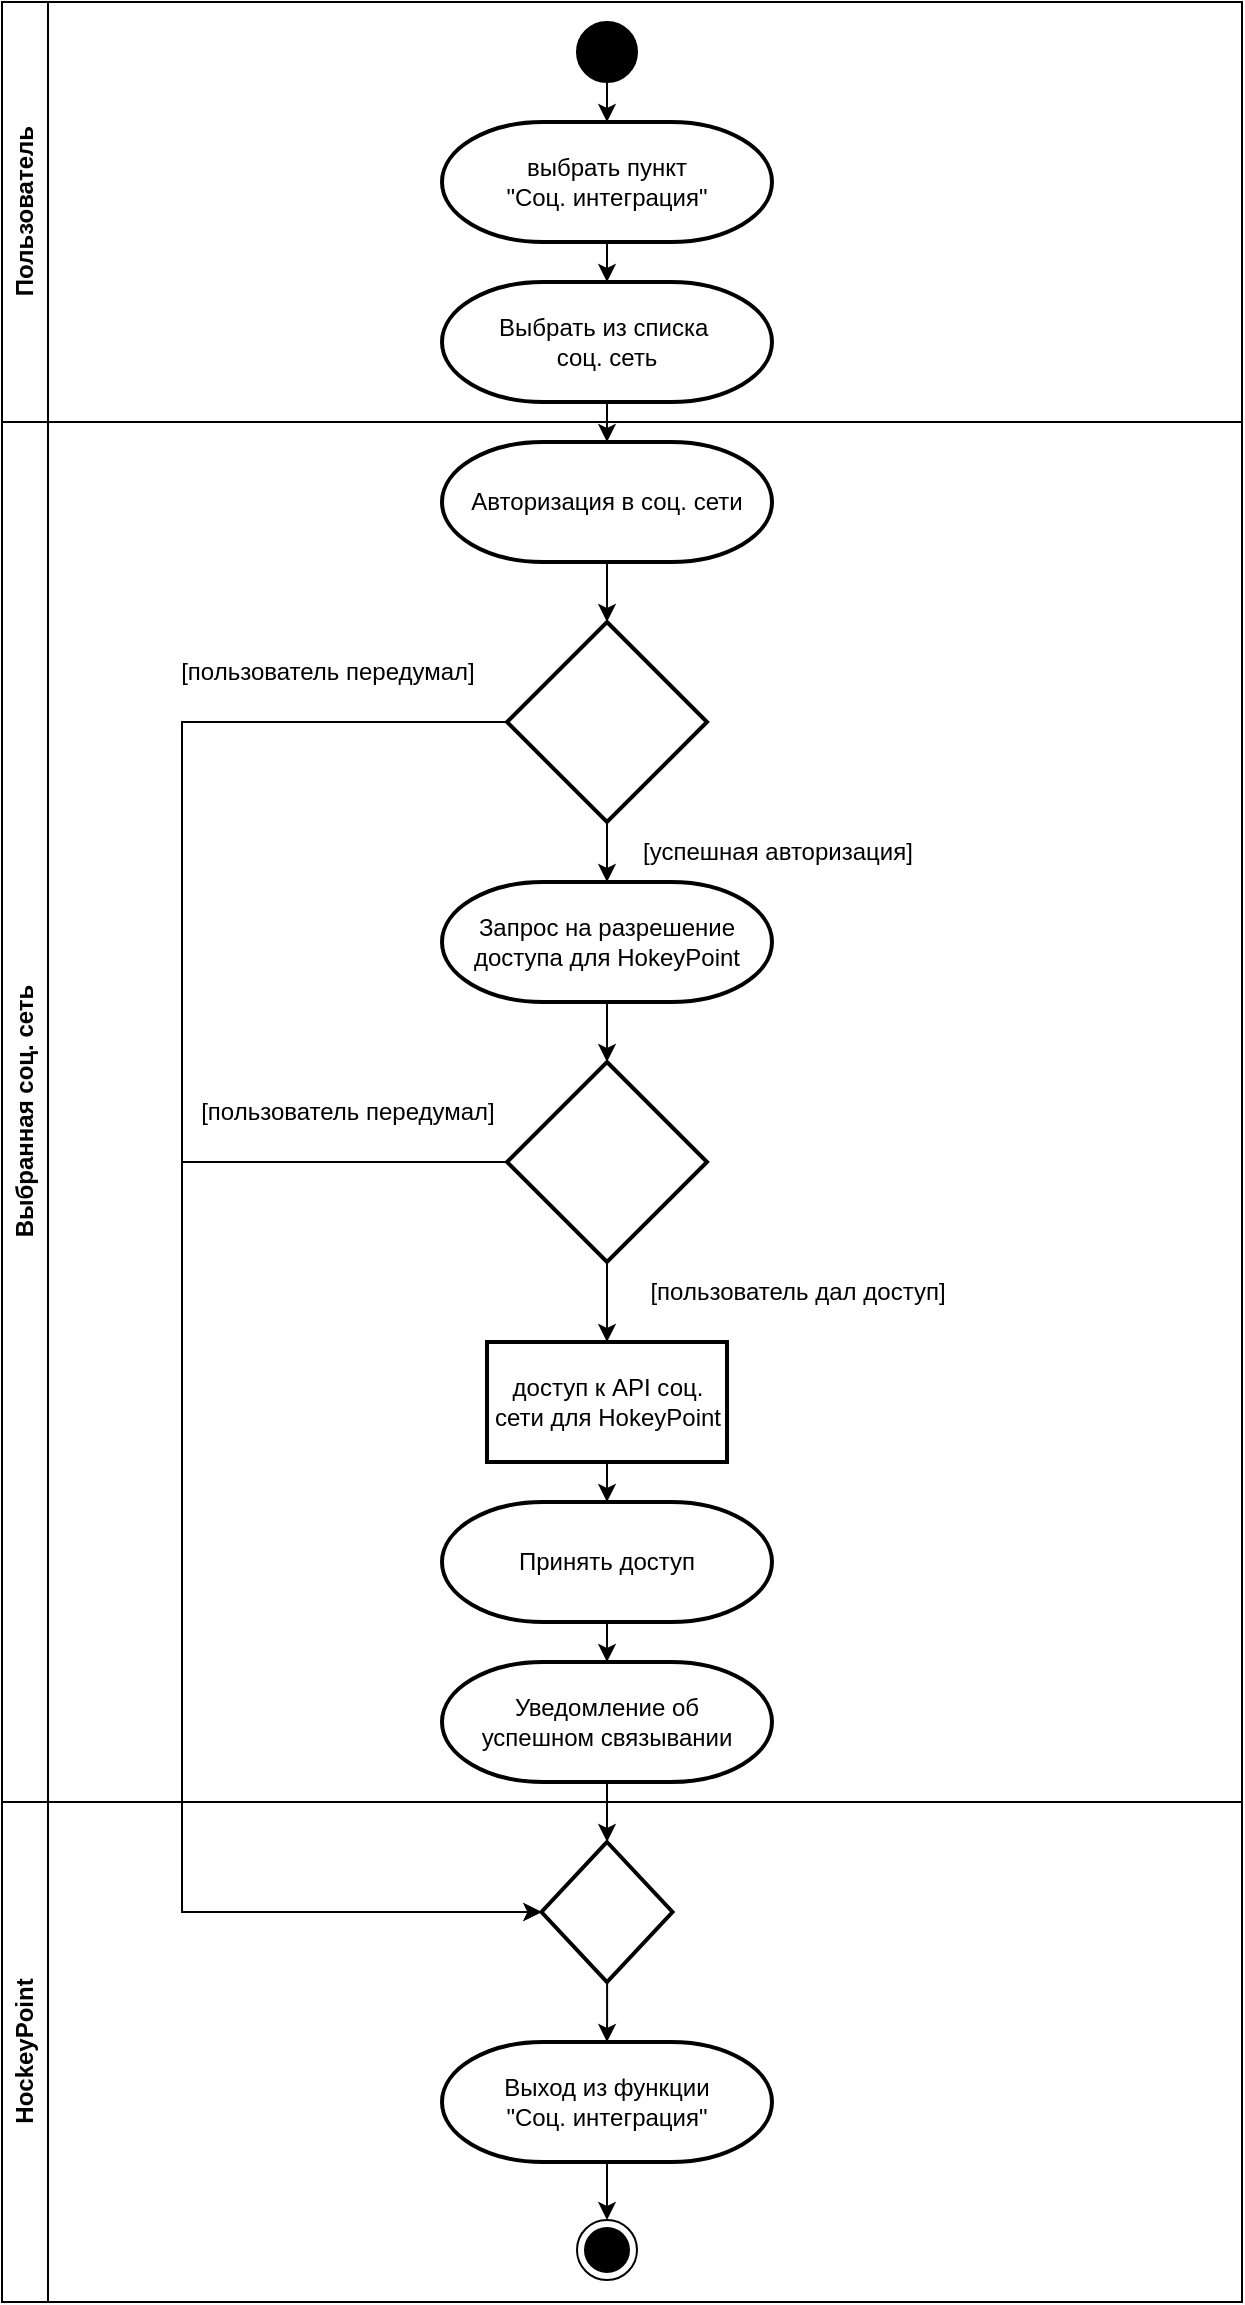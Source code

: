 <mxfile version="22.1.11" type="device">
  <diagram name="Страница — 1" id="BJudT1zYegn8cDxzeFE9">
    <mxGraphModel dx="1111" dy="576" grid="1" gridSize="10" guides="1" tooltips="1" connect="1" arrows="1" fold="1" page="1" pageScale="1" pageWidth="827" pageHeight="1169" math="0" shadow="0">
      <root>
        <mxCell id="0" />
        <mxCell id="1" parent="0" />
        <mxCell id="2IkOcQVK2yApnJijZL3A-3" value="выбрать пункт&lt;br&gt;&quot;Соц. интеграция&quot;" style="strokeWidth=2;html=1;shape=mxgraph.flowchart.terminator;whiteSpace=wrap;" parent="1" vertex="1">
          <mxGeometry x="280" y="90" width="165" height="60" as="geometry" />
        </mxCell>
        <mxCell id="2IkOcQVK2yApnJijZL3A-4" style="edgeStyle=orthogonalEdgeStyle;rounded=0;orthogonalLoop=1;jettySize=auto;html=1;exitX=0.5;exitY=1;exitDx=0;exitDy=0;entryX=0.5;entryY=0;entryDx=0;entryDy=0;entryPerimeter=0;" parent="1" source="2IkOcQVK2yApnJijZL3A-1" target="2IkOcQVK2yApnJijZL3A-3" edge="1">
          <mxGeometry relative="1" as="geometry" />
        </mxCell>
        <mxCell id="2IkOcQVK2yApnJijZL3A-15" value="" style="edgeStyle=orthogonalEdgeStyle;rounded=0;orthogonalLoop=1;jettySize=auto;html=1;" parent="1" source="2IkOcQVK2yApnJijZL3A-6" target="2IkOcQVK2yApnJijZL3A-11" edge="1">
          <mxGeometry relative="1" as="geometry" />
        </mxCell>
        <mxCell id="2IkOcQVK2yApnJijZL3A-6" value="Выбрать из списка&amp;nbsp;&lt;br&gt;соц. сеть" style="strokeWidth=2;html=1;shape=mxgraph.flowchart.terminator;whiteSpace=wrap;" parent="1" vertex="1">
          <mxGeometry x="280" y="170" width="165" height="60" as="geometry" />
        </mxCell>
        <mxCell id="2IkOcQVK2yApnJijZL3A-7" style="edgeStyle=orthogonalEdgeStyle;rounded=0;orthogonalLoop=1;jettySize=auto;html=1;exitX=0.5;exitY=1;exitDx=0;exitDy=0;exitPerimeter=0;entryX=0.5;entryY=0;entryDx=0;entryDy=0;entryPerimeter=0;" parent="1" source="2IkOcQVK2yApnJijZL3A-3" target="2IkOcQVK2yApnJijZL3A-6" edge="1">
          <mxGeometry relative="1" as="geometry" />
        </mxCell>
        <mxCell id="2IkOcQVK2yApnJijZL3A-8" value="" style="ellipse;html=1;shape=endState;fillColor=strokeColor;" parent="1" vertex="1">
          <mxGeometry x="347.5" y="1139" width="30" height="30" as="geometry" />
        </mxCell>
        <mxCell id="2IkOcQVK2yApnJijZL3A-10" value="" style="edgeStyle=orthogonalEdgeStyle;rounded=0;orthogonalLoop=1;jettySize=auto;html=1;" parent="1" source="2IkOcQVK2yApnJijZL3A-9" target="2IkOcQVK2yApnJijZL3A-8" edge="1">
          <mxGeometry relative="1" as="geometry" />
        </mxCell>
        <mxCell id="2IkOcQVK2yApnJijZL3A-9" value="Выход из функции&lt;br&gt;&quot;Соц. интеграция&quot;" style="strokeWidth=2;html=1;shape=mxgraph.flowchart.terminator;whiteSpace=wrap;" parent="1" vertex="1">
          <mxGeometry x="280" y="1050" width="165" height="60" as="geometry" />
        </mxCell>
        <mxCell id="2IkOcQVK2yApnJijZL3A-14" value="" style="edgeStyle=orthogonalEdgeStyle;rounded=0;orthogonalLoop=1;jettySize=auto;html=1;" parent="1" source="2IkOcQVK2yApnJijZL3A-11" target="2IkOcQVK2yApnJijZL3A-12" edge="1">
          <mxGeometry relative="1" as="geometry" />
        </mxCell>
        <mxCell id="2IkOcQVK2yApnJijZL3A-11" value="Авторизация в соц. сети" style="strokeWidth=2;html=1;shape=mxgraph.flowchart.terminator;whiteSpace=wrap;" parent="1" vertex="1">
          <mxGeometry x="280" y="250" width="165" height="60" as="geometry" />
        </mxCell>
        <mxCell id="2IkOcQVK2yApnJijZL3A-20" style="edgeStyle=orthogonalEdgeStyle;rounded=0;orthogonalLoop=1;jettySize=auto;html=1;" parent="1" source="2IkOcQVK2yApnJijZL3A-12" target="2IkOcQVK2yApnJijZL3A-41" edge="1">
          <mxGeometry relative="1" as="geometry">
            <Array as="points">
              <mxPoint x="150" y="390" />
              <mxPoint x="150" y="985" />
            </Array>
          </mxGeometry>
        </mxCell>
        <mxCell id="2IkOcQVK2yApnJijZL3A-23" value="" style="edgeStyle=orthogonalEdgeStyle;rounded=0;orthogonalLoop=1;jettySize=auto;html=1;" parent="1" source="2IkOcQVK2yApnJijZL3A-12" target="2IkOcQVK2yApnJijZL3A-22" edge="1">
          <mxGeometry relative="1" as="geometry" />
        </mxCell>
        <mxCell id="2IkOcQVK2yApnJijZL3A-12" value="" style="strokeWidth=2;html=1;shape=mxgraph.flowchart.decision;whiteSpace=wrap;" parent="1" vertex="1">
          <mxGeometry x="312.5" y="340" width="100" height="100" as="geometry" />
        </mxCell>
        <mxCell id="2IkOcQVK2yApnJijZL3A-16" value="[успешная авторизация]" style="text;html=1;strokeColor=none;fillColor=none;align=center;verticalAlign=middle;whiteSpace=wrap;rounded=0;" parent="1" vertex="1">
          <mxGeometry x="367.5" y="440" width="160" height="30" as="geometry" />
        </mxCell>
        <mxCell id="2IkOcQVK2yApnJijZL3A-17" value="[пользователь передумал]" style="text;html=1;strokeColor=none;fillColor=none;align=center;verticalAlign=middle;whiteSpace=wrap;rounded=0;" parent="1" vertex="1">
          <mxGeometry x="142.5" y="350" width="160" height="30" as="geometry" />
        </mxCell>
        <mxCell id="2IkOcQVK2yApnJijZL3A-27" value="" style="edgeStyle=orthogonalEdgeStyle;rounded=0;orthogonalLoop=1;jettySize=auto;html=1;" parent="1" source="2IkOcQVK2yApnJijZL3A-22" target="2IkOcQVK2yApnJijZL3A-26" edge="1">
          <mxGeometry relative="1" as="geometry" />
        </mxCell>
        <mxCell id="2IkOcQVK2yApnJijZL3A-22" value="Запрос на разрешение доступа для HokeyPoint" style="strokeWidth=2;html=1;shape=mxgraph.flowchart.terminator;whiteSpace=wrap;" parent="1" vertex="1">
          <mxGeometry x="280" y="470" width="165" height="60" as="geometry" />
        </mxCell>
        <mxCell id="2IkOcQVK2yApnJijZL3A-32" style="edgeStyle=orthogonalEdgeStyle;rounded=0;orthogonalLoop=1;jettySize=auto;html=1;" parent="1" source="2IkOcQVK2yApnJijZL3A-26" target="2IkOcQVK2yApnJijZL3A-41" edge="1">
          <mxGeometry relative="1" as="geometry">
            <Array as="points">
              <mxPoint x="150" y="610" />
              <mxPoint x="150" y="985" />
            </Array>
          </mxGeometry>
        </mxCell>
        <mxCell id="2IkOcQVK2yApnJijZL3A-34" value="" style="edgeStyle=orthogonalEdgeStyle;rounded=0;orthogonalLoop=1;jettySize=auto;html=1;" parent="1" source="2IkOcQVK2yApnJijZL3A-26" target="2IkOcQVK2yApnJijZL3A-33" edge="1">
          <mxGeometry relative="1" as="geometry" />
        </mxCell>
        <mxCell id="2IkOcQVK2yApnJijZL3A-26" value="" style="strokeWidth=2;html=1;shape=mxgraph.flowchart.decision;whiteSpace=wrap;" parent="1" vertex="1">
          <mxGeometry x="312.5" y="560" width="100" height="100" as="geometry" />
        </mxCell>
        <mxCell id="2IkOcQVK2yApnJijZL3A-29" value="[пользователь передумал]" style="text;html=1;strokeColor=none;fillColor=none;align=center;verticalAlign=middle;whiteSpace=wrap;rounded=0;" parent="1" vertex="1">
          <mxGeometry x="152.5" y="570" width="160" height="30" as="geometry" />
        </mxCell>
        <mxCell id="2IkOcQVK2yApnJijZL3A-30" value="[пользователь дал доступ]" style="text;html=1;strokeColor=none;fillColor=none;align=center;verticalAlign=middle;whiteSpace=wrap;rounded=0;" parent="1" vertex="1">
          <mxGeometry x="377.5" y="660" width="160" height="30" as="geometry" />
        </mxCell>
        <mxCell id="2IkOcQVK2yApnJijZL3A-36" value="" style="edgeStyle=orthogonalEdgeStyle;rounded=0;orthogonalLoop=1;jettySize=auto;html=1;" parent="1" source="2IkOcQVK2yApnJijZL3A-33" target="2IkOcQVK2yApnJijZL3A-35" edge="1">
          <mxGeometry relative="1" as="geometry" />
        </mxCell>
        <mxCell id="2IkOcQVK2yApnJijZL3A-33" value="доступ к API соц. сети для HokeyPoint" style="whiteSpace=wrap;html=1;strokeWidth=2;" parent="1" vertex="1">
          <mxGeometry x="302.5" y="700" width="120" height="60" as="geometry" />
        </mxCell>
        <mxCell id="2IkOcQVK2yApnJijZL3A-39" value="" style="edgeStyle=orthogonalEdgeStyle;rounded=0;orthogonalLoop=1;jettySize=auto;html=1;" parent="1" source="2IkOcQVK2yApnJijZL3A-35" target="2IkOcQVK2yApnJijZL3A-38" edge="1">
          <mxGeometry relative="1" as="geometry" />
        </mxCell>
        <mxCell id="2IkOcQVK2yApnJijZL3A-35" value="Принять доступ" style="strokeWidth=2;html=1;shape=mxgraph.flowchart.terminator;whiteSpace=wrap;" parent="1" vertex="1">
          <mxGeometry x="280" y="780" width="165" height="60" as="geometry" />
        </mxCell>
        <mxCell id="2IkOcQVK2yApnJijZL3A-42" value="" style="edgeStyle=orthogonalEdgeStyle;rounded=0;orthogonalLoop=1;jettySize=auto;html=1;" parent="1" source="2IkOcQVK2yApnJijZL3A-38" target="2IkOcQVK2yApnJijZL3A-41" edge="1">
          <mxGeometry relative="1" as="geometry" />
        </mxCell>
        <mxCell id="2IkOcQVK2yApnJijZL3A-38" value="Уведомление об&lt;br&gt;успешном связывании" style="strokeWidth=2;html=1;shape=mxgraph.flowchart.terminator;whiteSpace=wrap;" parent="1" vertex="1">
          <mxGeometry x="280" y="860" width="165" height="60" as="geometry" />
        </mxCell>
        <mxCell id="2IkOcQVK2yApnJijZL3A-49" value="" style="edgeStyle=orthogonalEdgeStyle;rounded=0;orthogonalLoop=1;jettySize=auto;html=1;" parent="1" source="2IkOcQVK2yApnJijZL3A-41" target="2IkOcQVK2yApnJijZL3A-9" edge="1">
          <mxGeometry relative="1" as="geometry" />
        </mxCell>
        <mxCell id="2IkOcQVK2yApnJijZL3A-41" value="" style="strokeWidth=2;html=1;shape=mxgraph.flowchart.decision;whiteSpace=wrap;" parent="1" vertex="1">
          <mxGeometry x="329.75" y="950" width="65.5" height="70" as="geometry" />
        </mxCell>
        <mxCell id="oUMh_dNegMQpqmLKUiw0-2" value="Пользователь" style="swimlane;horizontal=0;whiteSpace=wrap;html=1;" vertex="1" parent="1">
          <mxGeometry x="60" y="30" width="620" height="210" as="geometry" />
        </mxCell>
        <mxCell id="2IkOcQVK2yApnJijZL3A-1" value="" style="ellipse;fillColor=strokeColor;html=1;" parent="oUMh_dNegMQpqmLKUiw0-2" vertex="1">
          <mxGeometry x="287.5" y="10" width="30" height="30" as="geometry" />
        </mxCell>
        <mxCell id="oUMh_dNegMQpqmLKUiw0-3" value="Выбранная соц. сеть" style="swimlane;horizontal=0;whiteSpace=wrap;html=1;startSize=23;" vertex="1" parent="1">
          <mxGeometry x="60" y="240" width="620" height="690" as="geometry" />
        </mxCell>
        <mxCell id="oUMh_dNegMQpqmLKUiw0-4" value="HockeyPoint" style="swimlane;horizontal=0;whiteSpace=wrap;html=1;startSize=23;" vertex="1" parent="1">
          <mxGeometry x="60" y="930" width="620" height="250" as="geometry" />
        </mxCell>
      </root>
    </mxGraphModel>
  </diagram>
</mxfile>
